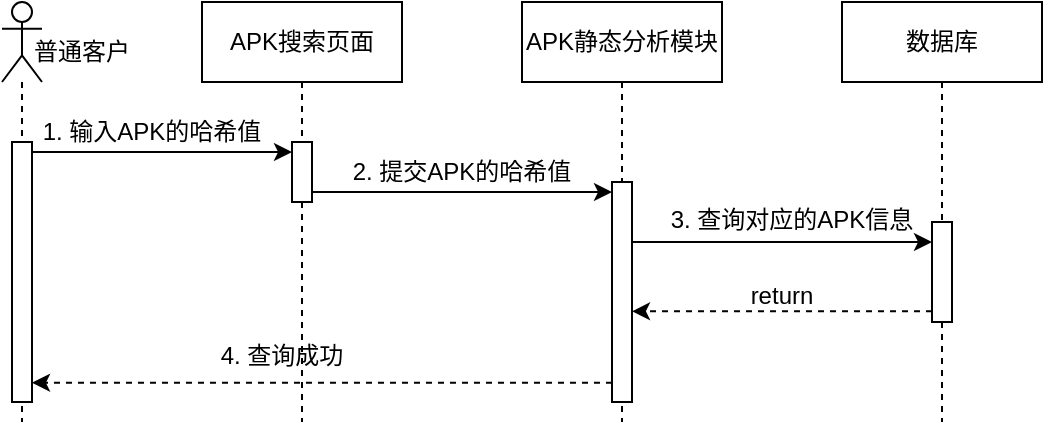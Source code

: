 <mxfile version="23.1.8" type="github">
  <diagram name="第 1 页" id="E6YmUUs-9iFQ6c9RZxlu">
    <mxGraphModel dx="724" dy="396" grid="1" gridSize="10" guides="1" tooltips="1" connect="1" arrows="1" fold="1" page="1" pageScale="1" pageWidth="827" pageHeight="1169" math="0" shadow="0">
      <root>
        <mxCell id="0" />
        <mxCell id="1" parent="0" />
        <mxCell id="X-otlScgQ_i8FMPiyjli-1" value="APK搜索页面" style="shape=umlLifeline;perimeter=lifelinePerimeter;whiteSpace=wrap;html=1;container=1;dropTarget=0;collapsible=0;recursiveResize=0;outlineConnect=0;portConstraint=eastwest;newEdgeStyle={&quot;curved&quot;:0,&quot;rounded&quot;:0};" vertex="1" parent="1">
          <mxGeometry x="180" y="190" width="100" height="210" as="geometry" />
        </mxCell>
        <mxCell id="X-otlScgQ_i8FMPiyjli-27" value="" style="html=1;points=[[0,0,0,0,5],[0,1,0,0,-5],[1,0,0,0,5],[1,1,0,0,-5]];perimeter=orthogonalPerimeter;outlineConnect=0;targetShapes=umlLifeline;portConstraint=eastwest;newEdgeStyle={&quot;curved&quot;:0,&quot;rounded&quot;:0};" vertex="1" parent="X-otlScgQ_i8FMPiyjli-1">
          <mxGeometry x="45" y="70" width="10" height="30" as="geometry" />
        </mxCell>
        <mxCell id="X-otlScgQ_i8FMPiyjli-3" value="" style="shape=umlLifeline;perimeter=lifelinePerimeter;whiteSpace=wrap;html=1;container=1;dropTarget=0;collapsible=0;recursiveResize=0;outlineConnect=0;portConstraint=eastwest;newEdgeStyle={&quot;curved&quot;:0,&quot;rounded&quot;:0};participant=umlActor;" vertex="1" parent="1">
          <mxGeometry x="80" y="190" width="20" height="210" as="geometry" />
        </mxCell>
        <mxCell id="X-otlScgQ_i8FMPiyjli-26" value="" style="html=1;points=[[0,0,0,0,5],[0,1,0,0,-5],[1,0,0,0,5],[1,1,0,0,-5]];perimeter=orthogonalPerimeter;outlineConnect=0;targetShapes=umlLifeline;portConstraint=eastwest;newEdgeStyle={&quot;curved&quot;:0,&quot;rounded&quot;:0};" vertex="1" parent="X-otlScgQ_i8FMPiyjli-3">
          <mxGeometry x="5" y="70" width="10" height="130" as="geometry" />
        </mxCell>
        <mxCell id="X-otlScgQ_i8FMPiyjli-5" value="APK静态分析模块" style="shape=umlLifeline;perimeter=lifelinePerimeter;whiteSpace=wrap;html=1;container=1;dropTarget=0;collapsible=0;recursiveResize=0;outlineConnect=0;portConstraint=eastwest;newEdgeStyle={&quot;curved&quot;:0,&quot;rounded&quot;:0};" vertex="1" parent="1">
          <mxGeometry x="340" y="190" width="100" height="210" as="geometry" />
        </mxCell>
        <mxCell id="X-otlScgQ_i8FMPiyjli-30" value="" style="html=1;points=[[0,0,0,0,5],[0,1,0,0,-5],[1,0,0,0,5],[1,1,0,0,-5]];perimeter=orthogonalPerimeter;outlineConnect=0;targetShapes=umlLifeline;portConstraint=eastwest;newEdgeStyle={&quot;curved&quot;:0,&quot;rounded&quot;:0};" vertex="1" parent="X-otlScgQ_i8FMPiyjli-5">
          <mxGeometry x="45" y="90" width="10" height="110" as="geometry" />
        </mxCell>
        <mxCell id="X-otlScgQ_i8FMPiyjli-7" value="数据库" style="shape=umlLifeline;perimeter=lifelinePerimeter;whiteSpace=wrap;html=1;container=1;dropTarget=0;collapsible=0;recursiveResize=0;outlineConnect=0;portConstraint=eastwest;newEdgeStyle={&quot;curved&quot;:0,&quot;rounded&quot;:0};" vertex="1" parent="1">
          <mxGeometry x="500" y="190" width="100" height="210" as="geometry" />
        </mxCell>
        <mxCell id="X-otlScgQ_i8FMPiyjli-33" value="" style="html=1;points=[[0,0,0,0,5],[0,1,0,0,-5],[1,0,0,0,5],[1,1,0,0,-5]];perimeter=orthogonalPerimeter;outlineConnect=0;targetShapes=umlLifeline;portConstraint=eastwest;newEdgeStyle={&quot;curved&quot;:0,&quot;rounded&quot;:0};" vertex="1" parent="X-otlScgQ_i8FMPiyjli-7">
          <mxGeometry x="45" y="110" width="10" height="50" as="geometry" />
        </mxCell>
        <mxCell id="X-otlScgQ_i8FMPiyjli-11" value="普通客户" style="text;html=1;align=center;verticalAlign=middle;whiteSpace=wrap;rounded=0;" vertex="1" parent="1">
          <mxGeometry x="90" y="200" width="60" height="30" as="geometry" />
        </mxCell>
        <mxCell id="X-otlScgQ_i8FMPiyjli-28" style="edgeStyle=orthogonalEdgeStyle;rounded=0;orthogonalLoop=1;jettySize=auto;html=1;curved=0;exitX=1;exitY=0;exitDx=0;exitDy=5;exitPerimeter=0;entryX=0;entryY=0;entryDx=0;entryDy=5;entryPerimeter=0;" edge="1" parent="1" source="X-otlScgQ_i8FMPiyjli-26" target="X-otlScgQ_i8FMPiyjli-27">
          <mxGeometry relative="1" as="geometry" />
        </mxCell>
        <mxCell id="X-otlScgQ_i8FMPiyjli-29" value="1. 输入APK的哈希值" style="text;html=1;align=center;verticalAlign=middle;whiteSpace=wrap;rounded=0;" vertex="1" parent="1">
          <mxGeometry x="95" y="240" width="120" height="30" as="geometry" />
        </mxCell>
        <mxCell id="X-otlScgQ_i8FMPiyjli-31" style="edgeStyle=orthogonalEdgeStyle;rounded=0;orthogonalLoop=1;jettySize=auto;html=1;curved=0;exitX=1;exitY=1;exitDx=0;exitDy=-5;exitPerimeter=0;entryX=0;entryY=0;entryDx=0;entryDy=5;entryPerimeter=0;" edge="1" parent="1" source="X-otlScgQ_i8FMPiyjli-27" target="X-otlScgQ_i8FMPiyjli-30">
          <mxGeometry relative="1" as="geometry" />
        </mxCell>
        <mxCell id="X-otlScgQ_i8FMPiyjli-32" value="2. 提交APK的哈希值" style="text;html=1;align=center;verticalAlign=middle;whiteSpace=wrap;rounded=0;" vertex="1" parent="1">
          <mxGeometry x="250" y="260" width="120" height="30" as="geometry" />
        </mxCell>
        <mxCell id="X-otlScgQ_i8FMPiyjli-34" value="" style="endArrow=classic;html=1;rounded=0;" edge="1" parent="1" source="X-otlScgQ_i8FMPiyjli-30">
          <mxGeometry width="50" height="50" relative="1" as="geometry">
            <mxPoint x="485" y="310" as="sourcePoint" />
            <mxPoint x="545" y="310" as="targetPoint" />
          </mxGeometry>
        </mxCell>
        <mxCell id="X-otlScgQ_i8FMPiyjli-35" value="3. 查询对应的APK信息" style="text;html=1;align=center;verticalAlign=middle;whiteSpace=wrap;rounded=0;" vertex="1" parent="1">
          <mxGeometry x="410" y="284" width="130" height="30" as="geometry" />
        </mxCell>
        <mxCell id="X-otlScgQ_i8FMPiyjli-36" value="" style="endArrow=classic;html=1;rounded=0;dashed=1;" edge="1" parent="1" target="X-otlScgQ_i8FMPiyjli-30">
          <mxGeometry width="50" height="50" relative="1" as="geometry">
            <mxPoint x="545" y="344.66" as="sourcePoint" />
            <mxPoint x="474.81" y="344.66" as="targetPoint" />
          </mxGeometry>
        </mxCell>
        <mxCell id="X-otlScgQ_i8FMPiyjli-37" value="return" style="text;html=1;align=center;verticalAlign=middle;whiteSpace=wrap;rounded=0;" vertex="1" parent="1">
          <mxGeometry x="440" y="322" width="60" height="30" as="geometry" />
        </mxCell>
        <mxCell id="X-otlScgQ_i8FMPiyjli-38" value="" style="endArrow=classic;html=1;rounded=0;dashed=1;" edge="1" parent="1" source="X-otlScgQ_i8FMPiyjli-30">
          <mxGeometry width="50" height="50" relative="1" as="geometry">
            <mxPoint x="245" y="380.0" as="sourcePoint" />
            <mxPoint x="95" y="380.34" as="targetPoint" />
          </mxGeometry>
        </mxCell>
        <mxCell id="X-otlScgQ_i8FMPiyjli-39" value="4. 查询成功" style="text;html=1;align=center;verticalAlign=middle;whiteSpace=wrap;rounded=0;" vertex="1" parent="1">
          <mxGeometry x="160" y="352" width="120" height="30" as="geometry" />
        </mxCell>
      </root>
    </mxGraphModel>
  </diagram>
</mxfile>
